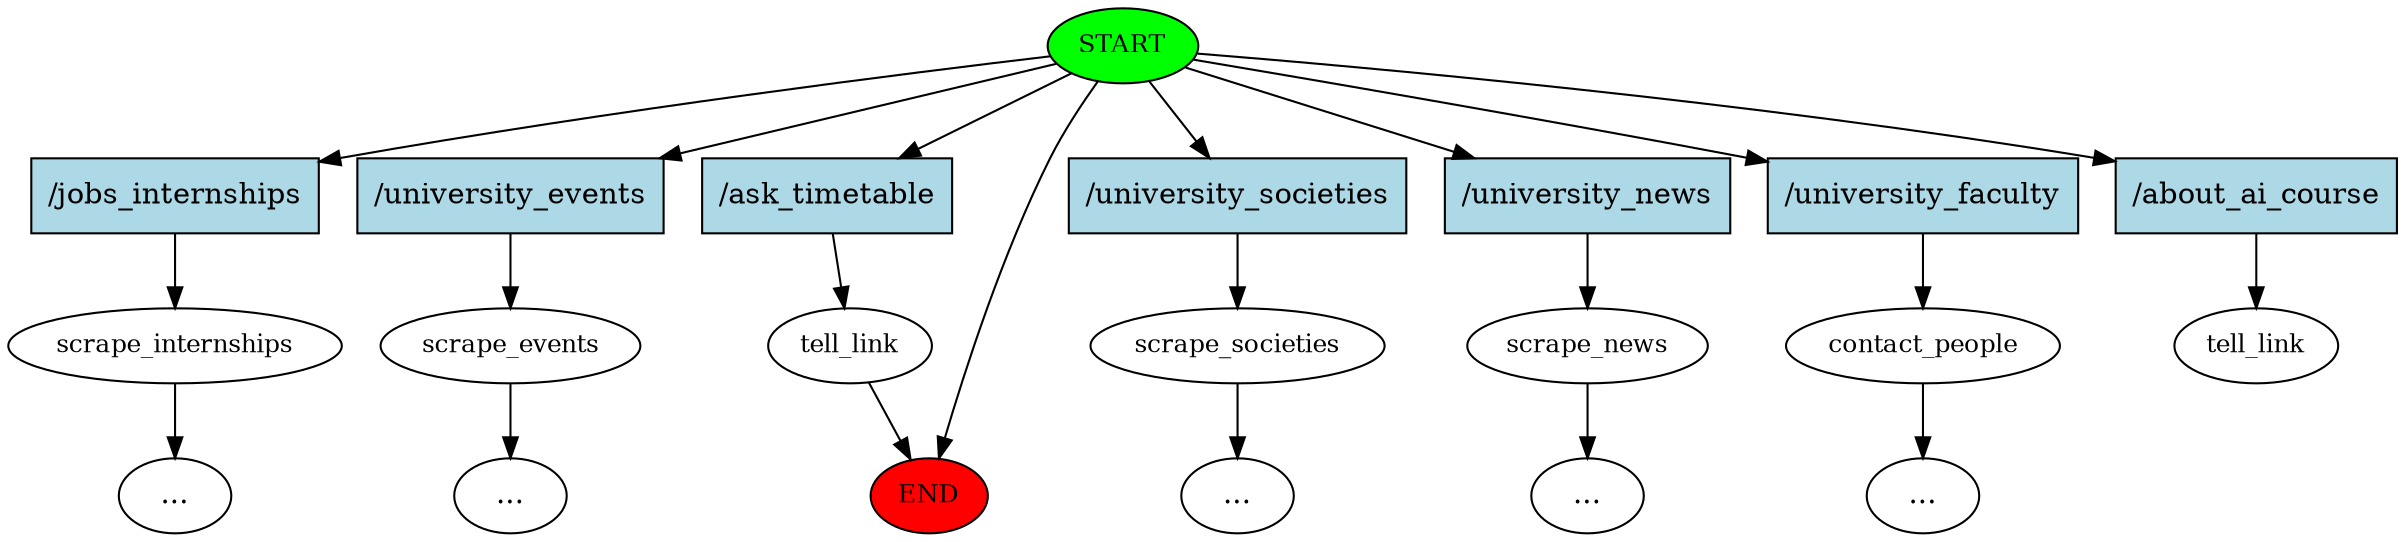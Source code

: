 digraph  {
0 [class="start active", fillcolor=green, fontsize=12, label=START, style=filled];
"-1" [class=end, fillcolor=red, fontsize=12, label=END, style=filled];
1 [class="", fontsize=12, label=scrape_internships];
"-3" [class=ellipsis, label="..."];
2 [class="", fontsize=12, label=scrape_events];
"-4" [class=ellipsis, label="..."];
3 [class="", fontsize=12, label=scrape_societies];
"-5" [class=ellipsis, label="..."];
4 [class="", fontsize=12, label=scrape_news];
"-6" [class=ellipsis, label="..."];
5 [class="", fontsize=12, label=contact_people];
"-7" [class=ellipsis, label="..."];
6 [class="", fontsize=12, label=tell_link];
7 [class="dashed active", fontsize=12, label=tell_link];
8 [class=intent, fillcolor=lightblue, label="/jobs_internships", shape=rect, style=filled];
9 [class=intent, fillcolor=lightblue, label="/university_events", shape=rect, style=filled];
10 [class=intent, fillcolor=lightblue, label="/university_societies", shape=rect, style=filled];
11 [class=intent, fillcolor=lightblue, label="/university_news", shape=rect, style=filled];
12 [class=intent, fillcolor=lightblue, label="/university_faculty", shape=rect, style=filled];
13 [class=intent, fillcolor=lightblue, label="/ask_timetable", shape=rect, style=filled];
14 [class="intent active", fillcolor=lightblue, label="/about_ai_course", shape=rect, style=filled];
0 -> "-1"  [class="", key=NONE, label=""];
0 -> 8  [class="", key=0];
0 -> 9  [class="", key=0];
0 -> 10  [class="", key=0];
0 -> 11  [class="", key=0];
0 -> 12  [class="", key=0];
0 -> 13  [class="", key=0];
0 -> 14  [class=active, key=0];
1 -> "-3"  [class="", key=NONE, label=""];
2 -> "-4"  [class="", key=NONE, label=""];
3 -> "-5"  [class="", key=NONE, label=""];
4 -> "-6"  [class="", key=NONE, label=""];
5 -> "-7"  [class="", key=NONE, label=""];
6 -> "-1"  [class="", key=NONE, label=""];
8 -> 1  [class="", key=0];
9 -> 2  [class="", key=0];
10 -> 3  [class="", key=0];
11 -> 4  [class="", key=0];
12 -> 5  [class="", key=0];
13 -> 6  [class="", key=0];
14 -> 7  [class=active, key=0];
}
